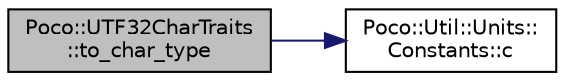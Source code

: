 digraph "Poco::UTF32CharTraits::to_char_type"
{
 // LATEX_PDF_SIZE
  edge [fontname="Helvetica",fontsize="10",labelfontname="Helvetica",labelfontsize="10"];
  node [fontname="Helvetica",fontsize="10",shape=record];
  rankdir="LR";
  Node1 [label="Poco::UTF32CharTraits\l::to_char_type",height=0.2,width=0.4,color="black", fillcolor="grey75", style="filled", fontcolor="black",tooltip=" "];
  Node1 -> Node2 [color="midnightblue",fontsize="10",style="solid",fontname="Helvetica"];
  Node2 [label="Poco::Util::Units::\lConstants::c",height=0.2,width=0.4,color="black", fillcolor="white", style="filled",URL="$namespacePoco_1_1Util_1_1Units_1_1Constants.html#af09f5f37c7dd6e3a3e876b78f0f28eb5",tooltip=" "];
}
